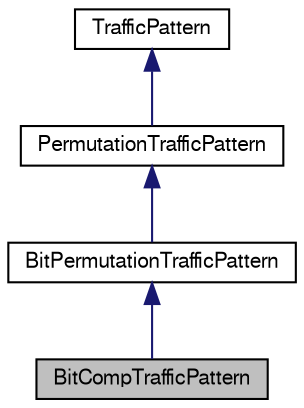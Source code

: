 digraph G
{
  bgcolor="transparent";
  edge [fontname="FreeSans",fontsize="10",labelfontname="FreeSans",labelfontsize="10"];
  node [fontname="FreeSans",fontsize="10",shape=record];
  Node1 [label="BitCompTrafficPattern",height=0.2,width=0.4,color="black", fillcolor="grey75", style="filled" fontcolor="black"];
  Node2 -> Node1 [dir=back,color="midnightblue",fontsize="10",style="solid",fontname="FreeSans"];
  Node2 [label="BitPermutationTrafficPattern",height=0.2,width=0.4,color="black",URL="$classBitPermutationTrafficPattern.html"];
  Node3 -> Node2 [dir=back,color="midnightblue",fontsize="10",style="solid",fontname="FreeSans"];
  Node3 [label="PermutationTrafficPattern",height=0.2,width=0.4,color="black",URL="$classPermutationTrafficPattern.html"];
  Node4 -> Node3 [dir=back,color="midnightblue",fontsize="10",style="solid",fontname="FreeSans"];
  Node4 [label="TrafficPattern",height=0.2,width=0.4,color="black",URL="$classTrafficPattern.html"];
}
